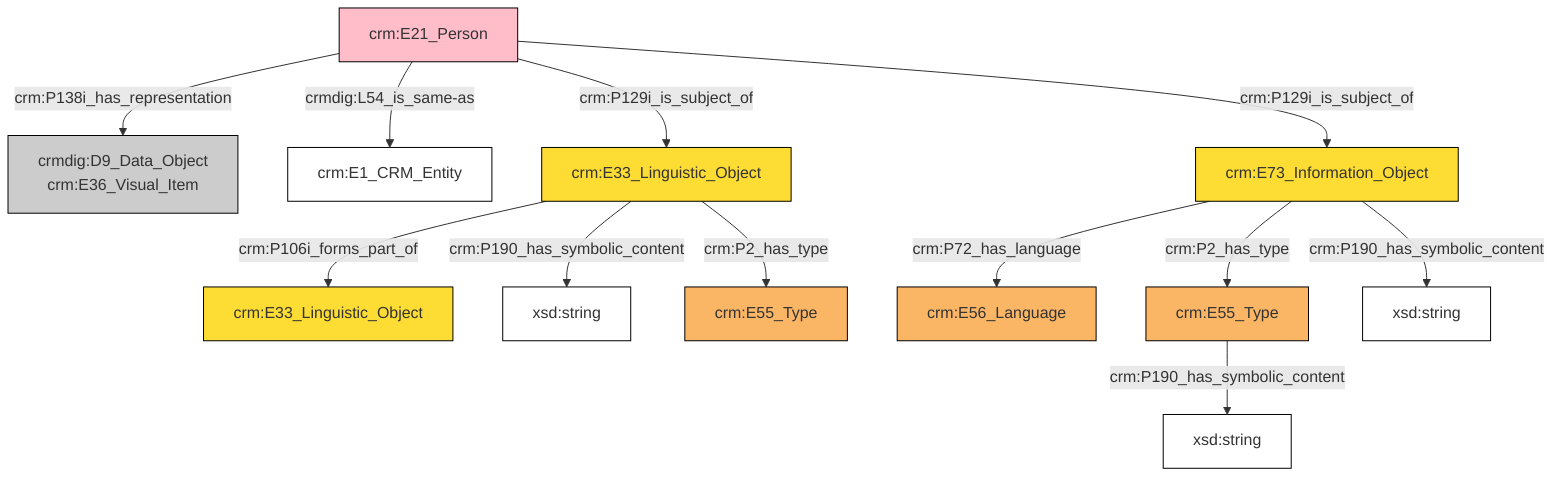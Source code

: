 flowchart TD
classDef Literal fill:#ffffff,stroke:#000000,color:;
classDef Literal_URI fill:#ffffff,stroke:#000000,color:;
classDef crm_E1_CRM_Entity fill:#ffffff,stroke:#000000,color:;
classDef crm_E1_CRM_Entity_URI fill:#ffffff,stroke:#000000,color:;
classDef crm_E2_Temporal_Entity fill:#82ddff,stroke:#000000,color:;
classDef crm_E2_Temporal_Entity_URI fill:#d2effa,stroke:#000000,color:;
classDef crm_E55_Type fill:#fab565,stroke:#000000,color:;
classDef crm_E55_Type_URI fill:#fde7ce,stroke:#000000,color:;
classDef crm_E52_Time-Span fill:#86bcc8,stroke:#000000,color:;
classDef crm_E52_Time-Span_URI fill:#dcebef,stroke:#000000,color:;
classDef crm_E41_Appellation fill:#fef3ba,stroke:#000000,color:;
classDef crm_E41_Appellation_URI fill:#fffae6,stroke:#000000,color:;
classDef crm_E53_Place fill:#94cc7d,stroke:#000000,color:;
classDef crm_E53_Place_URI fill:#e1f1da,stroke:#000000,color:;
classDef crm_E77_Persistent_Item fill:#ffffff,stroke:#000000,color:;
classDef crm_E77_Persistent_Item_URI fill:#ffffff,stroke:#000000,color:;
classDef crm_E28_Conceptual_Object fill:#fddc34,stroke:#000000,color:;
classDef crm_E28_Conceptual_Object_URI fill:#fef6cd,stroke:#000000,color:;
classDef crm_E18_Physical_Thing fill:#c78e66,stroke:#000000,color:;
classDef crm_E18_Physical_Thing_URI fill:#e3c8b5,stroke:#000000,color:;
classDef crm_E39_Actor fill:#ffbdca,stroke:#000000,color:;
classDef crm_E39_Actor_URI fill:#ffe6eb,stroke:#000000,color:;
classDef crm_E54_Dimension fill:#b8b8b8,stroke:#000000,color:;
classDef crm_E54_Dimension_URI fill:#f2f2f2,stroke:#000000,color:;
classDef crm_E92_Spacetime_Volume fill:#cc80ff,stroke:#000000,color:;
classDef crm_E92_Spacetime_Volume_URI fill:#ebccff,stroke:#000000,color:;
classDef crm_E59_Primitive_Value fill:#f0f0f0,stroke:#000000,color:;
classDef crm_E59_Primitive_Value_URI fill:#f2f2f2,stroke:#000000,color:;
classDef crm_PC0_Typed_CRM_Property fill:#ffffff,stroke:#000000,color:;
classDef crm_PC0_Typed_CRM_Property_URI fill:#ffffff,stroke:#000000,color:;
classDef Multi fill:#cccccc,stroke:#000000,color:;
classDef Multi_URI fill:#cccccc,stroke:#000000,color:;
2["crm:E73_Information_Object"]:::crm_E28_Conceptual_Object -->|crm:P72_has_language| 3["crm:E56_Language"]:::crm_E55_Type
7["crm:E33_Linguistic_Object"]:::crm_E28_Conceptual_Object -->|crm:P106i_forms_part_of| 0["crm:E33_Linguistic_Object"]:::crm_E28_Conceptual_Object
11["crm:E21_Person"]:::crm_E39_Actor -->|crm:P138i_has_representation| 8["crmdig:D9_Data_Object<br>crm:E36_Visual_Item"]:::Multi
11["crm:E21_Person"]:::crm_E39_Actor -->|crmdig:L54_is_same-as| 16["crm:E1_CRM_Entity"]:::crm_E1_CRM_Entity
7["crm:E33_Linguistic_Object"]:::crm_E28_Conceptual_Object -->|crm:P190_has_symbolic_content| 18["xsd:string"]:::Literal
7["crm:E33_Linguistic_Object"]:::crm_E28_Conceptual_Object -->|crm:P2_has_type| 5["crm:E55_Type"]:::crm_E55_Type
14["crm:E55_Type"]:::crm_E55_Type -->|crm:P190_has_symbolic_content| 20["xsd:string"]:::Literal
2["crm:E73_Information_Object"]:::crm_E28_Conceptual_Object -->|crm:P2_has_type| 14["crm:E55_Type"]:::crm_E55_Type
11["crm:E21_Person"]:::crm_E39_Actor -->|crm:P129i_is_subject_of| 7["crm:E33_Linguistic_Object"]:::crm_E28_Conceptual_Object
11["crm:E21_Person"]:::crm_E39_Actor -->|crm:P129i_is_subject_of| 2["crm:E73_Information_Object"]:::crm_E28_Conceptual_Object
2["crm:E73_Information_Object"]:::crm_E28_Conceptual_Object -->|crm:P190_has_symbolic_content| 22["xsd:string"]:::Literal